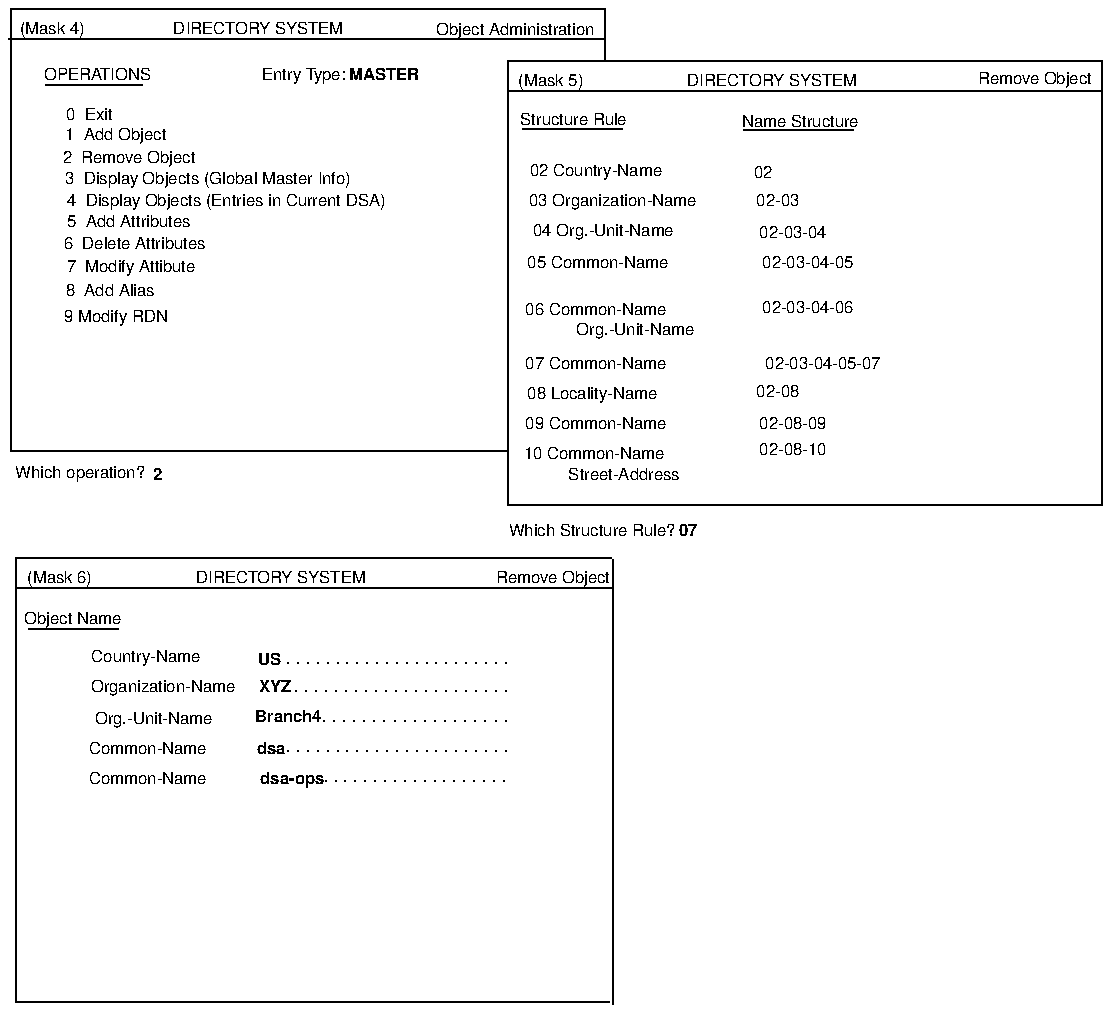 ...\" @OSF_COPYRIGHT@
...\" COPYRIGHT NOTICE
...\" Copyright (c) 1990, 1991, 1992, 1993 Open Software Foundation, Inc.
...\" ALL RIGHTS RESERVED (DCE).  See the file named COPYRIGHT.DCE in the
...\" src directory for the full copyright text.
...\" 
...\" HISTORY
...\" $Log: fig20.removeobject.pic,v $
...\" Revision 1.1.2.1  1994/08/04  21:02:33  hal
...\" 	Create DCE GDS Admin Gd & Ref from GDS parts of Adm Gd & Cmd Ref; fix log
...\" 	[1994/08/04  20:38:04  hal]
...\"
...\" Revision 1.1.2.6  1993/02/20  14:13:25  rnollman
...\" 	fixed for final draft
...\" 	[1993/02/20  14:13:02  rnollman]
...\" 
...\" Revision 1.1.2.5  1993/02/05  19:14:19  rnollman
...\" 	inc changes for final draft
...\" 	[1993/02/05  19:13:20  rnollman]
...\" 
...\" Revision 1.1.2.4  1993/01/28  20:05:54  dbelch
...\" 	Embedding copyright notice
...\" 	[1993/01/28  18:38:36  dbelch]
...\" 
...\" Revision 1.1.2.3  1993/01/12  22:08:40  rnollman
...\" 	fixes from munich
...\" 	[1993/01/12  22:08:15  rnollman]
...\" 
...\" Revision 1.1.2.2  1993/01/09  21:10:55  rnollman
...\" 	new figure
...\" 	[1993/01/09  21:10:34  rnollman]
...\" 
...\" $EndLog$
.PS
scale = 106.667
line   from 11, 200 \
	to 58, 200 
"\fH\s6Object Name\s0\fP"  at 34, 206
"\f(HB\s62\s0\fP"  at 79, 283
"\fH\s605 Common-Name\s0\fP"  at 314, 396
"\fH\s602\s0\fP"  at 402, 444
"\fH\s602-08\s0\fP"  at 410, 327
"\fH\s602-08-10\s0\fP"  at 418, 296
"\fH\s602-08-09\s0\fP"  at 418, 310
"\fH\s602-03-04-05-07\s0\fP"  at 434, 342
"\fH\s606 Common-Name\s0\fP"  at 313, 371
"\fH\s602-03-04-06\s0\fP"  at 426, 372
"\fH\s6Org.-Unit-Name\s0\fP"  at 334, 360
"\f(HB\s6MASTER\s0\fP"  at 200, 496
"\fH\s6Entry Type:\s0\fP"  at 157, 496
line   from 1, 295 \
	to 266, 295 
line   from 318, 531 \
	to 318, 503 
line   from 267, 503 \
	to 583, 503 
line   from 392, 466 \
	to 450, 466 
line   from 274, 467 \
	to 327, 467 
"\fH\s6Name Structure\s0\fP"  at 422, 471
"\fH\s6Structure Rule\s0\fP"  at 301, 472
"\fH\s6(Mask 5)\s0\fP"  at 289, 493
"\fH\s6DIRECTORY SYSTEM\s0\fP"  at 407, 493
"\fH\s6Street-Address\s0\fP"  at 328, 283
"\fH\s610 Common-Name\s0\fP"  at 312, 294
"\fH\s607 Common-Name\s0\fP"  at 313, 342
"\fH\s608 Locality-Name\s0\fP"  at 311, 326
"\fH\s609 Common-Name\s0\fP"  at 313, 310
line   from 583, 503 \
	to 583, 266 
line   from 266, 503 \
	to 266, 266 
"\fH\s6\s0\fP"  at 541, 324
line   from 266, 266 \
	to 583, 266 
"\fH\s6Which Structure Rule?\s0\fP"  at 311, 253
"\fH\s67  Modify Attibute\s0\fP"  at 65, 394
"\fH\s62  Remove Object\s0\fP"  at 64, 452
"\fH\s68  Add Alias\s0\fP"  at 54, 381
"\fH\s61  Add Object\s0\fP"  at 57, 464
"\fH\s63  Display Objects (Global Master Info)\s0\fP"  at 106, 441
"\fH\s6Which operation?\s0\fP"  at 38, 284
"\fH\s6Object Administration\s0\fP"  at 270, 520
line   from 1, 531 \
	to 317, 531 
line   from 0, 515 \
	to 317, 515 
"\fH\s6DIRECTORY SYSTEM\s0\fP"  at 133, 521
"\fH\s6(Mask 4)\s0\fP"  at 23, 521
line   from 1, 531 \
	to 1, 295 
"\fH\s6OPERATIONS\s0\fP"  at 47, 496
line   from 20, 490 \
	to 71, 490 
"\fH\s64  Display Objects (Entries in Current DSA)\s0\fP"  at 116, 429
"\fH\s60  Exit\s0\fP"  at 43, 475
line  dotted from 168, 151 \
	to 265, 151 
line  dotted from 153, 167 \
	to 265, 167 
line  dotted from 149, 182 \
	to 265, 182 
"\fH\s6Common-Name\s0\fP"  at 74, 121
"\f(HB\s6Branch4\s0\fP"  at 149, 154
"\f(HB\s6XYZ\s0\fP"  at 142, 170
"\f(HB\s6US\s0\fP"  at 139, 184
"\fH\s6Common-Name\s0\fP"  at 74, 137
"\fH\s6Org.-Unit-Name\s0\fP"  at 77, 153
"\fH\s6Country-Name\s0\fP"  at 73, 186
"\fH\s6(Mask 6)\s0\fP"  at 27, 228
"\fH\s6DIRECTORY SYSTEM\s0\fP"  at 145, 228
line   from 4, 238 \
	to 4, 1 
"\fH\s6Organization-Name\s0\fP"  at 82, 170
line   from 4, 222 \
	to 321, 222 
line   from 5, 238 \
	to 321, 238 
line  dotted from 149, 135 \
	to 265, 135 
"\f(HB\s6dsa\s0\fP"  at 140, 137
line  dotted from 169, 119 \
	to 264, 119 
"\f(HB\s6dsa-ops\s0\fP"  at 151, 121
"\fH\s602-03\s0\fP"  at 410, 429
"\fH\s602-03-04\s0\fP"  at 418, 412
"\fH\s602-03-04-05\s0\fP"  at 426, 396
"\fH\s604 Org.-Unit-Name\s0\fP"  at 317, 413
"\fH\s603 Organization-Name\s0\fP"  at 322, 429
"\fH\s602 Country-Name\s0\fP"  at 313, 445
"\fH\s604 Org.-Unit-Name\s0\fP"  at 317, 413
"\fH\s69 Modify RDN\s0\fP"  at 57, 367
"\fH\s65  Add Attributes\s0\fP"  at 64, 418
"\fH\s66  Delete Attributes\s0\fP"  at 67, 406
"\f(HB\s607\s0\fP"  at 362, 253
line   from 4, 1 \
	to 320, 1 
line   from 322, 237 \
	to 322, 0 
line   from 266, 487 \
	to 583, 487 
"\fH\s6Remove Object\s0\fP"  at 290, 228
"\fH\s6Remove Object\s0\fP"  at 547, 494
.PE
